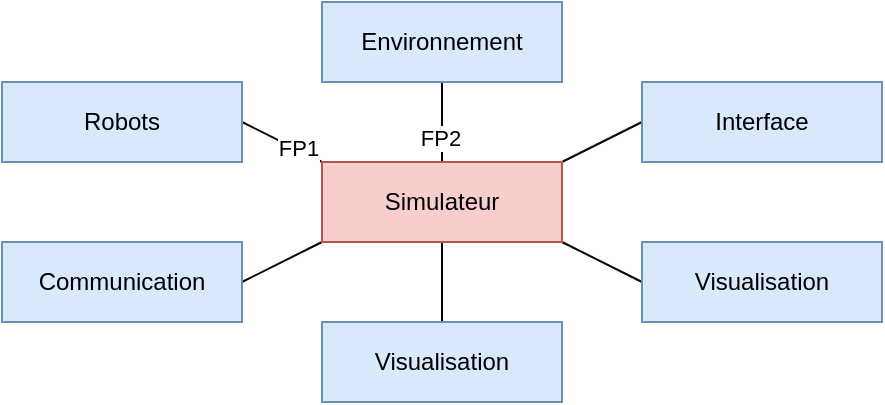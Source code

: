 <mxfile version="14.6.13" type="device"><diagram id="gnD8rMYnLSQ45pDNIhh-" name="Page-1"><mxGraphModel dx="650" dy="457" grid="1" gridSize="10" guides="1" tooltips="1" connect="1" arrows="1" fold="1" page="1" pageScale="1" pageWidth="827" pageHeight="1169" math="0" shadow="0"><root><mxCell id="0"/><mxCell id="1" parent="0"/><mxCell id="1AtLQxtSr-0ynVfUVIVY-8" style="rounded=0;orthogonalLoop=1;jettySize=auto;html=1;exitX=1;exitY=0;exitDx=0;exitDy=0;entryX=0;entryY=0.5;entryDx=0;entryDy=0;endArrow=none;endFill=0;" parent="1" source="1AtLQxtSr-0ynVfUVIVY-1" target="1AtLQxtSr-0ynVfUVIVY-3" edge="1"><mxGeometry relative="1" as="geometry"/></mxCell><mxCell id="1AtLQxtSr-0ynVfUVIVY-9" style="edgeStyle=none;rounded=0;orthogonalLoop=1;jettySize=auto;html=1;exitX=0.5;exitY=0;exitDx=0;exitDy=0;entryX=0.5;entryY=1;entryDx=0;entryDy=0;endArrow=none;endFill=0;" parent="1" source="1AtLQxtSr-0ynVfUVIVY-1" target="1AtLQxtSr-0ynVfUVIVY-2" edge="1"><mxGeometry relative="1" as="geometry"/></mxCell><mxCell id="MgvkxHH7jeraHGpnLhvM-1" value="FP2" style="edgeLabel;html=1;align=center;verticalAlign=middle;resizable=0;points=[];" vertex="1" connectable="0" parent="1AtLQxtSr-0ynVfUVIVY-9"><mxGeometry x="-0.391" y="1" relative="1" as="geometry"><mxPoint as="offset"/></mxGeometry></mxCell><mxCell id="1AtLQxtSr-0ynVfUVIVY-10" style="edgeStyle=none;rounded=0;orthogonalLoop=1;jettySize=auto;html=1;exitX=0;exitY=0;exitDx=0;exitDy=0;entryX=1;entryY=0.5;entryDx=0;entryDy=0;endArrow=none;endFill=0;" parent="1" source="1AtLQxtSr-0ynVfUVIVY-1" target="1AtLQxtSr-0ynVfUVIVY-4" edge="1"><mxGeometry relative="1" as="geometry"/></mxCell><mxCell id="MgvkxHH7jeraHGpnLhvM-2" value="FP1" style="edgeLabel;html=1;align=center;verticalAlign=middle;resizable=0;points=[];" vertex="1" connectable="0" parent="1AtLQxtSr-0ynVfUVIVY-10"><mxGeometry x="-0.384" y="-1" relative="1" as="geometry"><mxPoint as="offset"/></mxGeometry></mxCell><mxCell id="1AtLQxtSr-0ynVfUVIVY-11" style="edgeStyle=none;rounded=0;orthogonalLoop=1;jettySize=auto;html=1;exitX=0;exitY=1;exitDx=0;exitDy=0;entryX=1;entryY=0.5;entryDx=0;entryDy=0;endArrow=none;endFill=0;" parent="1" source="1AtLQxtSr-0ynVfUVIVY-1" target="1AtLQxtSr-0ynVfUVIVY-5" edge="1"><mxGeometry relative="1" as="geometry"/></mxCell><mxCell id="1AtLQxtSr-0ynVfUVIVY-12" style="edgeStyle=none;rounded=0;orthogonalLoop=1;jettySize=auto;html=1;exitX=0.5;exitY=1;exitDx=0;exitDy=0;entryX=0.5;entryY=0;entryDx=0;entryDy=0;endArrow=none;endFill=0;" parent="1" source="1AtLQxtSr-0ynVfUVIVY-1" target="1AtLQxtSr-0ynVfUVIVY-6" edge="1"><mxGeometry relative="1" as="geometry"/></mxCell><mxCell id="1AtLQxtSr-0ynVfUVIVY-13" style="edgeStyle=none;rounded=0;orthogonalLoop=1;jettySize=auto;html=1;exitX=1;exitY=1;exitDx=0;exitDy=0;entryX=0;entryY=0.5;entryDx=0;entryDy=0;endArrow=none;endFill=0;" parent="1" source="1AtLQxtSr-0ynVfUVIVY-1" target="1AtLQxtSr-0ynVfUVIVY-7" edge="1"><mxGeometry relative="1" as="geometry"/></mxCell><mxCell id="1AtLQxtSr-0ynVfUVIVY-1" value="Simulateur" style="rounded=0;whiteSpace=wrap;html=1;fillColor=#f8cecc;strokeColor=#b85450;" parent="1" vertex="1"><mxGeometry x="360" y="240" width="120" height="40" as="geometry"/></mxCell><mxCell id="1AtLQxtSr-0ynVfUVIVY-2" value="Environnement" style="rounded=0;whiteSpace=wrap;html=1;fillColor=#dae8fc;strokeColor=#6c8ebf;" parent="1" vertex="1"><mxGeometry x="360" y="160" width="120" height="40" as="geometry"/></mxCell><mxCell id="1AtLQxtSr-0ynVfUVIVY-3" value="Interface" style="rounded=0;whiteSpace=wrap;html=1;fillColor=#dae8fc;strokeColor=#6c8ebf;" parent="1" vertex="1"><mxGeometry x="520" y="200" width="120" height="40" as="geometry"/></mxCell><mxCell id="1AtLQxtSr-0ynVfUVIVY-4" value="Robots" style="rounded=0;whiteSpace=wrap;html=1;fillColor=#dae8fc;strokeColor=#6c8ebf;" parent="1" vertex="1"><mxGeometry x="200" y="200" width="120" height="40" as="geometry"/></mxCell><mxCell id="1AtLQxtSr-0ynVfUVIVY-5" value="Communication" style="rounded=0;whiteSpace=wrap;html=1;fillColor=#dae8fc;strokeColor=#6c8ebf;" parent="1" vertex="1"><mxGeometry x="200" y="280" width="120" height="40" as="geometry"/></mxCell><mxCell id="1AtLQxtSr-0ynVfUVIVY-6" value="Visualisation" style="rounded=0;whiteSpace=wrap;html=1;fillColor=#dae8fc;strokeColor=#6c8ebf;" parent="1" vertex="1"><mxGeometry x="360" y="320" width="120" height="40" as="geometry"/></mxCell><mxCell id="1AtLQxtSr-0ynVfUVIVY-7" value="Visualisation" style="rounded=0;whiteSpace=wrap;html=1;fillColor=#dae8fc;strokeColor=#6c8ebf;" parent="1" vertex="1"><mxGeometry x="520" y="280" width="120" height="40" as="geometry"/></mxCell></root></mxGraphModel></diagram></mxfile>